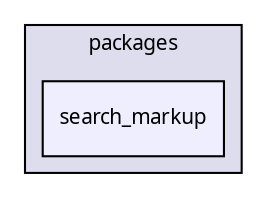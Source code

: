 digraph "packages/search/packages/search_markup/" {
  compound=true
  node [ fontsize="10", fontname="FreeSans.ttf"];
  edge [ labelfontsize="10", labelfontname="FreeSans.ttf"];
  subgraph clusterdir_5259c133ad364d38d3eb916cbd829a49 {
    graph [ bgcolor="#ddddee", pencolor="black", label="packages" fontname="FreeSans.ttf", fontsize="10", URL="dir_5259c133ad364d38d3eb916cbd829a49.html"]
  dir_4a1b04711f57324a666593c7ee34012d [shape=box, label="search_markup", style="filled", fillcolor="#eeeeff", pencolor="black", URL="dir_4a1b04711f57324a666593c7ee34012d.html"];
  }
}
